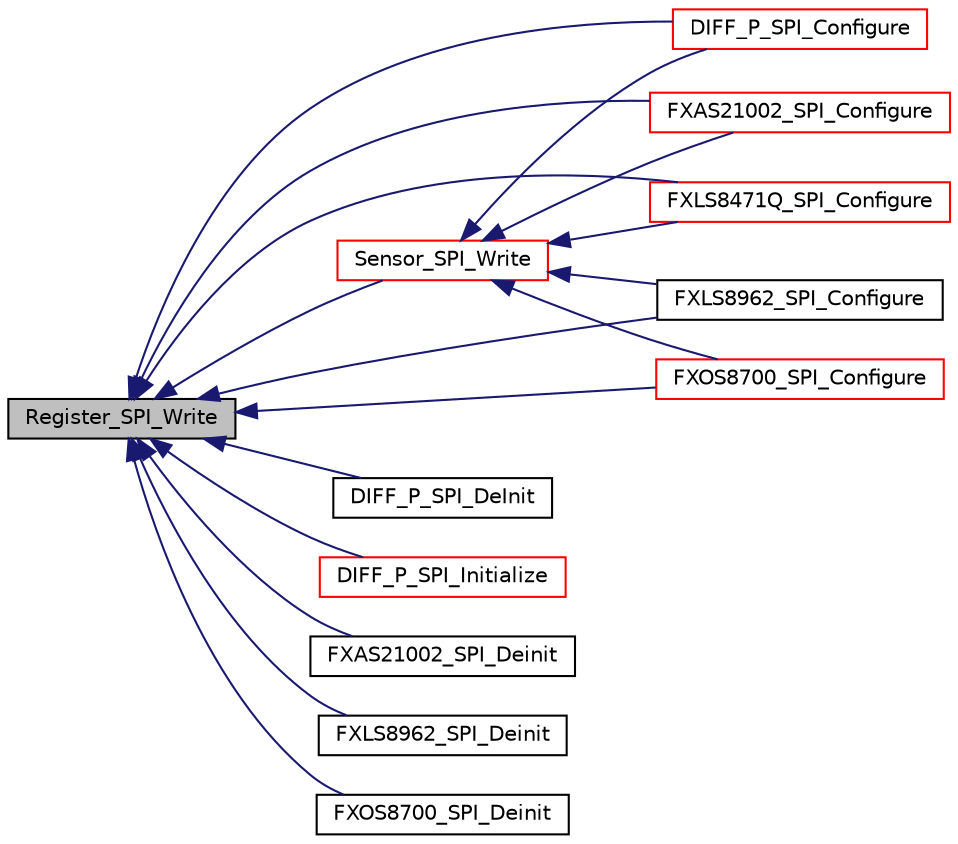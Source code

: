 digraph "Register_SPI_Write"
{
  edge [fontname="Helvetica",fontsize="10",labelfontname="Helvetica",labelfontsize="10"];
  node [fontname="Helvetica",fontsize="10",shape=record];
  rankdir="LR";
  Node103 [label="Register_SPI_Write",height=0.2,width=0.4,color="black", fillcolor="grey75", style="filled", fontcolor="black"];
  Node103 -> Node104 [dir="back",color="midnightblue",fontsize="10",style="solid",fontname="Helvetica"];
  Node104 [label="DIFF_P_SPI_Configure",height=0.2,width=0.4,color="red", fillcolor="white", style="filled",URL="$diff__p__drv_8h.html#a140a0a84d98f61e012d5c25d151c151e",tooltip="The interface function to configure he sensor. "];
  Node103 -> Node106 [dir="back",color="midnightblue",fontsize="10",style="solid",fontname="Helvetica"];
  Node106 [label="DIFF_P_SPI_DeInit",height=0.2,width=0.4,color="black", fillcolor="white", style="filled",URL="$diff__p__drv_8h.html#a4a1f7443e2e3269d534817489fc6a944",tooltip="The interface function to De Initialize sensor.. "];
  Node103 -> Node107 [dir="back",color="midnightblue",fontsize="10",style="solid",fontname="Helvetica"];
  Node107 [label="DIFF_P_SPI_Initialize",height=0.2,width=0.4,color="red", fillcolor="white", style="filled",URL="$diff__p__drv_8h.html#a8daefe78cc812287f49b2f71b3afe24d",tooltip="The interface function to initialize the sensor. "];
  Node103 -> Node108 [dir="back",color="midnightblue",fontsize="10",style="solid",fontname="Helvetica"];
  Node108 [label="FXAS21002_SPI_Configure",height=0.2,width=0.4,color="red", fillcolor="white", style="filled",URL="$fxas21002__drv_8h.html#aa0589840af24d3ff0f4121e9345cf000",tooltip="The interface function to configure he sensor. "];
  Node103 -> Node110 [dir="back",color="midnightblue",fontsize="10",style="solid",fontname="Helvetica"];
  Node110 [label="FXAS21002_SPI_Deinit",height=0.2,width=0.4,color="black", fillcolor="white", style="filled",URL="$fxas21002__drv_8h.html#aab5046784ac58fbf4cf1fa3a738122fa",tooltip="The interface function to De Initialize sensor.. "];
  Node103 -> Node111 [dir="back",color="midnightblue",fontsize="10",style="solid",fontname="Helvetica"];
  Node111 [label="FXLS8471Q_SPI_Configure",height=0.2,width=0.4,color="red", fillcolor="white", style="filled",URL="$fxls8471q__drv_8h.html#a1a82c26ff39b7d12bb85cf62f32f25b7",tooltip="The interface function to configure he sensor. "];
  Node103 -> Node113 [dir="back",color="midnightblue",fontsize="10",style="solid",fontname="Helvetica"];
  Node113 [label="FXLS8962_SPI_Configure",height=0.2,width=0.4,color="black", fillcolor="white", style="filled",URL="$fxls8962__drv_8h.html#a742cbb5c5b1d65ffccf3b7d6c9615e0a",tooltip="The interface function to configure he sensor. "];
  Node103 -> Node114 [dir="back",color="midnightblue",fontsize="10",style="solid",fontname="Helvetica"];
  Node114 [label="FXLS8962_SPI_Deinit",height=0.2,width=0.4,color="black", fillcolor="white", style="filled",URL="$fxls8962__drv_8h.html#afa8884917291129b676fc1395fd95671",tooltip="The interface function to De Initialize sensor.. "];
  Node103 -> Node115 [dir="back",color="midnightblue",fontsize="10",style="solid",fontname="Helvetica"];
  Node115 [label="FXOS8700_SPI_Configure",height=0.2,width=0.4,color="red", fillcolor="white", style="filled",URL="$fxos8700__drv_8h.html#ae7129952c935fb610a2c1cd327f59078",tooltip="The interface function to configure he sensor. "];
  Node103 -> Node117 [dir="back",color="midnightblue",fontsize="10",style="solid",fontname="Helvetica"];
  Node117 [label="FXOS8700_SPI_Deinit",height=0.2,width=0.4,color="black", fillcolor="white", style="filled",URL="$fxos8700__drv_8h.html#a1a82f26614dd4e35cf8eb5fba838f391",tooltip="The interface function to De Initialize sensor.. "];
  Node103 -> Node118 [dir="back",color="midnightblue",fontsize="10",style="solid",fontname="Helvetica"];
  Node118 [label="Sensor_SPI_Write",height=0.2,width=0.4,color="red", fillcolor="white", style="filled",URL="$sensor__io__spi_8h.html#aaadd5fc1d790e7922e5303b4d61b67b4",tooltip="Write register data to a sensor. "];
  Node118 -> Node104 [dir="back",color="midnightblue",fontsize="10",style="solid",fontname="Helvetica"];
  Node118 -> Node108 [dir="back",color="midnightblue",fontsize="10",style="solid",fontname="Helvetica"];
  Node118 -> Node111 [dir="back",color="midnightblue",fontsize="10",style="solid",fontname="Helvetica"];
  Node118 -> Node113 [dir="back",color="midnightblue",fontsize="10",style="solid",fontname="Helvetica"];
  Node118 -> Node115 [dir="back",color="midnightblue",fontsize="10",style="solid",fontname="Helvetica"];
}

